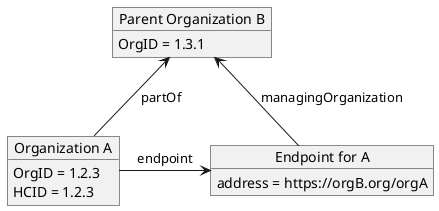 @startuml dir-org-specific-endpoint-parent.png
hide footbox

object "Organization A" as OrganizationA
OrganizationA : OrgID = 1.2.3
OrganizationA : HCID = 1.2.3
object "Parent Organization B" as OrganizationB
OrganizationB : OrgID = 1.3.1
object "Endpoint for A" as EndpointA
EndpointA : address = https://orgB.org/orgA

OrganizationB <-- OrganizationA : partOf
OrganizationA -> EndpointA : endpoint
OrganizationB <- EndpointA : managingOrganization

@enduml

